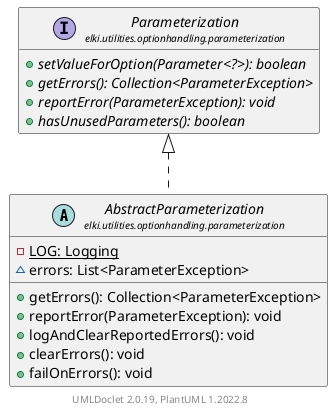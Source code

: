 @startuml
    remove .*\.(Instance|Par|Parameterizer|Factory)$
    set namespaceSeparator none
    hide empty fields
    hide empty methods

    abstract class "<size:14>AbstractParameterization\n<size:10>elki.utilities.optionhandling.parameterization" as elki.utilities.optionhandling.parameterization.AbstractParameterization [[AbstractParameterization.html]] {
        {static} -LOG: Logging
        ~errors: List<ParameterException>
        +getErrors(): Collection<ParameterException>
        +reportError(ParameterException): void
        +logAndClearReportedErrors(): void
        +clearErrors(): void
        +failOnErrors(): void
    }

    interface "<size:14>Parameterization\n<size:10>elki.utilities.optionhandling.parameterization" as elki.utilities.optionhandling.parameterization.Parameterization [[Parameterization.html]] {
        {abstract} +setValueForOption(Parameter<?>): boolean
        {abstract} +getErrors(): Collection<ParameterException>
        {abstract} +reportError(ParameterException): void
        {abstract} +hasUnusedParameters(): boolean
    }

    elki.utilities.optionhandling.parameterization.Parameterization <|.. elki.utilities.optionhandling.parameterization.AbstractParameterization

    center footer UMLDoclet 2.0.19, PlantUML 1.2022.8
@enduml

